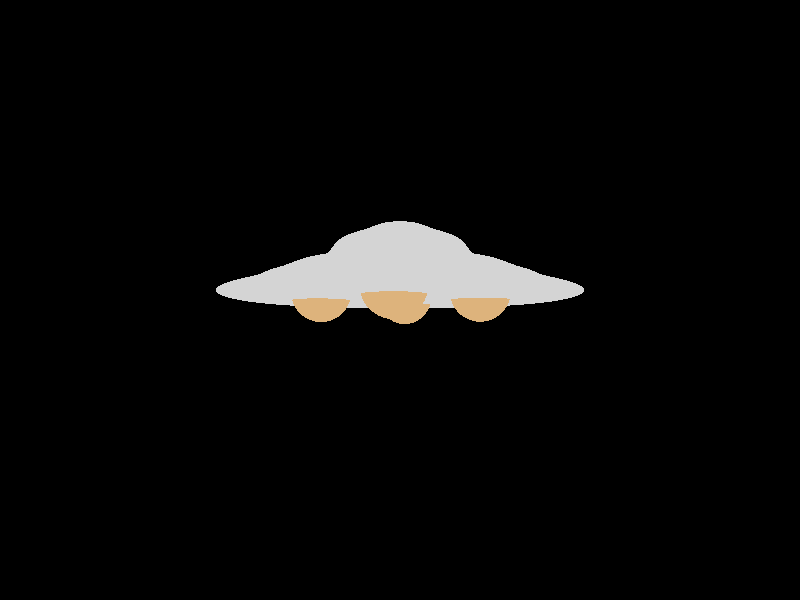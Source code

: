 // Persistence of Vision Ray Tracer Scene Description File
// File: .pov
// Vers: 3.6
// Desc:
// Date:
// Auth:

// ==== Standard POV-Ray Includes ====
#include "colors.inc"	  // Standard Color definitions
#include "textures.inc"	  // Standard Texture definitions
#include "functions.inc"  // internal functions usable in user defined functions    
//#include "ufo.inc"

camera {
   location  <15, -1, 1>
   direction <0, 0,  1>
   up        <0,  1,  0>
   right     <4/3, 0,  0>
   look_at   <0, 0, 0>
   }
   

background { color rgb <0, 0, 0> }
light_source {<1000, 3, -1000> colour White}
light_source {<200, 3, -1000> colour White}
light_source {<500, 1000, 500> colour White}
light_source {<500, -1000, 500> colour White}

// triangular FINITE (no CSG) shape (vertices are endpoints)
object {
        //m_ufo
        // create a Surface of Revolution shape (like lathe, but faster)
sor {
    10, // # of points
    <0.0, 0.0>,
    <4.0, 0.0>,
    <3.5, 0.5>,
    <3.0, 0.7>,
    <2.5, 0.9>,
    <2.0, 1.0>,
    <1.5, 1.5>,
    <1.0, 1.7>,
    <0.5, 1.9>,
    <0.0, 2.0>
    // [open]
}    
        texture {Chrome_Metal}        
}                     
object { 
        union {
                sphere { <2, 0.2, 0>, 0.75}
                sphere { <0, 0.2, 2>, 0.75 }
                sphere { <-2, 0.2, 0>, 0.75 }
                sphere { <0, 0.2, -2>, 0.75 }
        }        
        texture {Copper_Metal} 
        
}